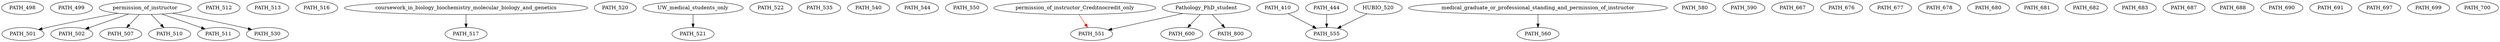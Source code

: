 digraph G {
    PATH_498;
    PATH_499;
    edge [color=black];
    permission_of_instructor -> PATH_501;
    edge [color=black];
    permission_of_instructor -> PATH_502;
    edge [color=black];
    permission_of_instructor -> PATH_507;
    edge [color=black];
    permission_of_instructor -> PATH_510;
    edge [color=black];
    permission_of_instructor -> PATH_511;
    PATH_512;
    PATH_513;
    PATH_516;
    edge [color=black];
    coursework_in_biology_biochemistry_molecular_biology_and_genetics -> PATH_517;
    PATH_520;
    edge [color=black];
    UW_medical_students_only -> PATH_521;
    PATH_522;
    edge [color=black];
    permission_of_instructor -> PATH_530;
    PATH_535;
    PATH_540;
    PATH_544;
    PATH_550;
    edge [color=black];
    Pathology_PhD_student -> PATH_551;
    edge [color=red];
    permission_of_instructor_Creditnocredit_only -> PATH_551;
    edge [color=black];
    PATH_410 -> PATH_555;
    PATH_444 -> PATH_555;
    HUBIO_520 -> PATH_555;
    edge [color=black];
    medical_graduate_or_professional_standing_and_permission_of_instructor -> PATH_560;
    PATH_580;
    PATH_590;
    edge [color=black];
    Pathology_PhD_student -> PATH_600;
    PATH_667;
    PATH_676;
    PATH_677;
    PATH_678;
    PATH_680;
    PATH_681;
    PATH_682;
    PATH_683;
    PATH_687;
    PATH_688;
    PATH_690;
    PATH_691;
    PATH_697;
    PATH_699;
    PATH_700;
    edge [color=black];
    Pathology_PhD_student -> PATH_800;
}
